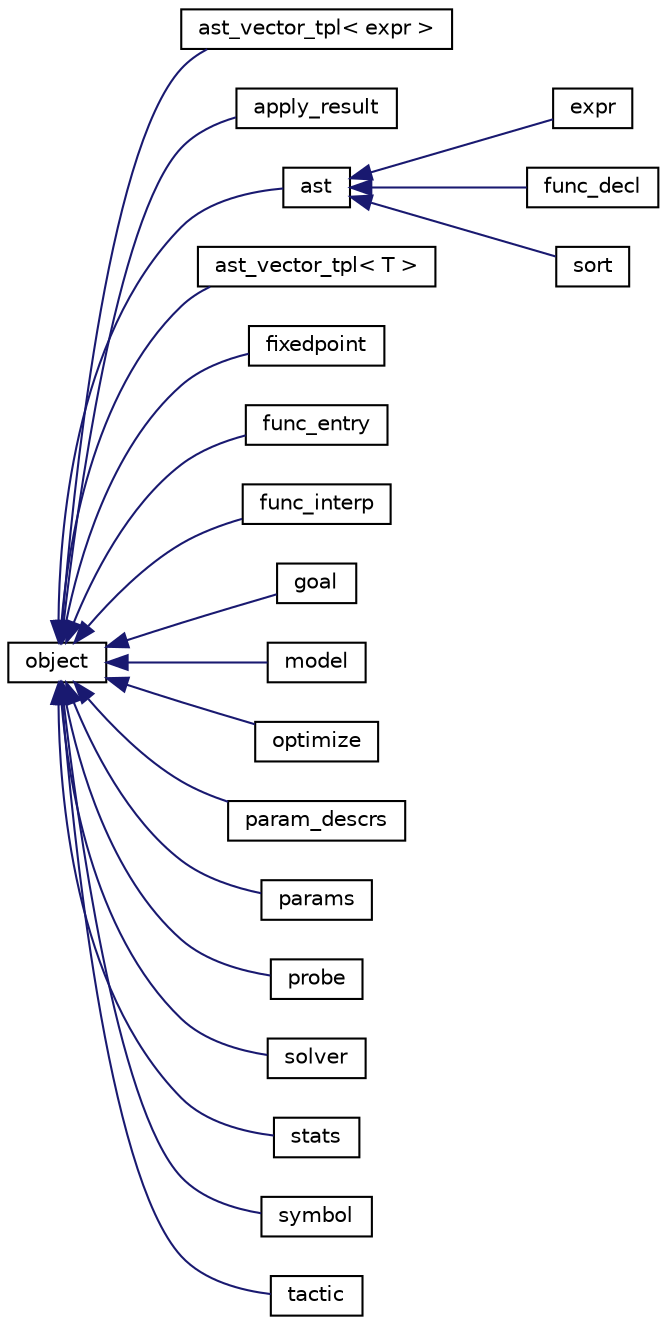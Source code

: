 digraph "Graphical Class Hierarchy"
{
  edge [fontname="Helvetica",fontsize="10",labelfontname="Helvetica",labelfontsize="10"];
  node [fontname="Helvetica",fontsize="10",shape=record];
  rankdir="LR";
  Node0 [label="object",height=0.2,width=0.4,color="black", fillcolor="white", style="filled",URL="$classz3_1_1object.html"];
  Node0 -> Node1 [dir="back",color="midnightblue",fontsize="10",style="solid",fontname="Helvetica"];
  Node1 [label="ast_vector_tpl\< expr \>",height=0.2,width=0.4,color="black", fillcolor="white", style="filled",URL="$classz3_1_1ast__vector__tpl.html"];
  Node0 -> Node2 [dir="back",color="midnightblue",fontsize="10",style="solid",fontname="Helvetica"];
  Node2 [label="apply_result",height=0.2,width=0.4,color="black", fillcolor="white", style="filled",URL="$classz3_1_1apply__result.html"];
  Node0 -> Node3 [dir="back",color="midnightblue",fontsize="10",style="solid",fontname="Helvetica"];
  Node3 [label="ast",height=0.2,width=0.4,color="black", fillcolor="white", style="filled",URL="$classz3_1_1ast.html"];
  Node3 -> Node4 [dir="back",color="midnightblue",fontsize="10",style="solid",fontname="Helvetica"];
  Node4 [label="expr",height=0.2,width=0.4,color="black", fillcolor="white", style="filled",URL="$classz3_1_1expr.html",tooltip="A Z3 expression is used to represent formulas and terms. For Z3, a formula is any expression of sort ..."];
  Node3 -> Node5 [dir="back",color="midnightblue",fontsize="10",style="solid",fontname="Helvetica"];
  Node5 [label="func_decl",height=0.2,width=0.4,color="black", fillcolor="white", style="filled",URL="$classz3_1_1func__decl.html",tooltip="Function declaration (aka function definition). It is the signature of interpreted and uninterpreted ..."];
  Node3 -> Node6 [dir="back",color="midnightblue",fontsize="10",style="solid",fontname="Helvetica"];
  Node6 [label="sort",height=0.2,width=0.4,color="black", fillcolor="white", style="filled",URL="$classz3_1_1sort.html",tooltip="A Z3 sort (aka type). Every expression (i.e., formula or term) in Z3 has a sort. "];
  Node0 -> Node7 [dir="back",color="midnightblue",fontsize="10",style="solid",fontname="Helvetica"];
  Node7 [label="ast_vector_tpl\< T \>",height=0.2,width=0.4,color="black", fillcolor="white", style="filled",URL="$classz3_1_1ast__vector__tpl.html"];
  Node0 -> Node8 [dir="back",color="midnightblue",fontsize="10",style="solid",fontname="Helvetica"];
  Node8 [label="fixedpoint",height=0.2,width=0.4,color="black", fillcolor="white", style="filled",URL="$classz3_1_1fixedpoint.html"];
  Node0 -> Node9 [dir="back",color="midnightblue",fontsize="10",style="solid",fontname="Helvetica"];
  Node9 [label="func_entry",height=0.2,width=0.4,color="black", fillcolor="white", style="filled",URL="$classz3_1_1func__entry.html"];
  Node0 -> Node10 [dir="back",color="midnightblue",fontsize="10",style="solid",fontname="Helvetica"];
  Node10 [label="func_interp",height=0.2,width=0.4,color="black", fillcolor="white", style="filled",URL="$classz3_1_1func__interp.html"];
  Node0 -> Node11 [dir="back",color="midnightblue",fontsize="10",style="solid",fontname="Helvetica"];
  Node11 [label="goal",height=0.2,width=0.4,color="black", fillcolor="white", style="filled",URL="$classz3_1_1goal.html"];
  Node0 -> Node12 [dir="back",color="midnightblue",fontsize="10",style="solid",fontname="Helvetica"];
  Node12 [label="model",height=0.2,width=0.4,color="black", fillcolor="white", style="filled",URL="$classz3_1_1model.html"];
  Node0 -> Node13 [dir="back",color="midnightblue",fontsize="10",style="solid",fontname="Helvetica"];
  Node13 [label="optimize",height=0.2,width=0.4,color="black", fillcolor="white", style="filled",URL="$classz3_1_1optimize.html"];
  Node0 -> Node14 [dir="back",color="midnightblue",fontsize="10",style="solid",fontname="Helvetica"];
  Node14 [label="param_descrs",height=0.2,width=0.4,color="black", fillcolor="white", style="filled",URL="$classz3_1_1param__descrs.html"];
  Node0 -> Node15 [dir="back",color="midnightblue",fontsize="10",style="solid",fontname="Helvetica"];
  Node15 [label="params",height=0.2,width=0.4,color="black", fillcolor="white", style="filled",URL="$classz3_1_1params.html"];
  Node0 -> Node16 [dir="back",color="midnightblue",fontsize="10",style="solid",fontname="Helvetica"];
  Node16 [label="probe",height=0.2,width=0.4,color="black", fillcolor="white", style="filled",URL="$classz3_1_1probe.html"];
  Node0 -> Node17 [dir="back",color="midnightblue",fontsize="10",style="solid",fontname="Helvetica"];
  Node17 [label="solver",height=0.2,width=0.4,color="black", fillcolor="white", style="filled",URL="$classz3_1_1solver.html"];
  Node0 -> Node18 [dir="back",color="midnightblue",fontsize="10",style="solid",fontname="Helvetica"];
  Node18 [label="stats",height=0.2,width=0.4,color="black", fillcolor="white", style="filled",URL="$classz3_1_1stats.html"];
  Node0 -> Node19 [dir="back",color="midnightblue",fontsize="10",style="solid",fontname="Helvetica"];
  Node19 [label="symbol",height=0.2,width=0.4,color="black", fillcolor="white", style="filled",URL="$classz3_1_1symbol.html"];
  Node0 -> Node20 [dir="back",color="midnightblue",fontsize="10",style="solid",fontname="Helvetica"];
  Node20 [label="tactic",height=0.2,width=0.4,color="black", fillcolor="white", style="filled",URL="$classz3_1_1tactic.html"];
}
